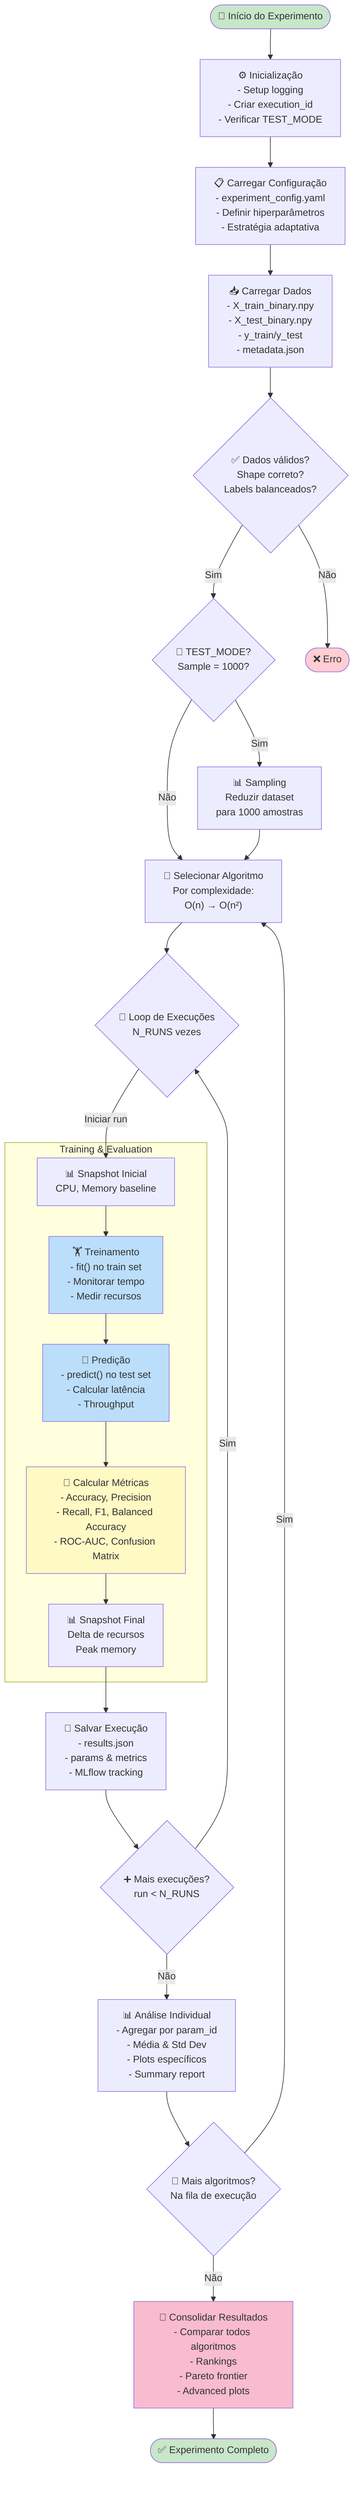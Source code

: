 %% ========================================
%% Diagrama 2: Workflow Detalhado dos Experimentos
%% Formato: Mermaid (Flowchart)
%% Mostra o fluxo sequencial de execução dos experimentos
%% ========================================

flowchart TD
    START([🚀 Início do Experimento])
    
    %% Configuração Inicial
    INIT["⚙️ Inicialização<br/>- Setup logging<br/>- Criar execution_id<br/>- Verificar TEST_MODE"]
    CONFIG_LOAD["📋 Carregar Configuração<br/>- experiment_config.yaml<br/>- Definir hiperparâmetros<br/>- Estratégia adaptativa"]
    
    %% Carregamento de Dados
    LOAD_DATA["📥 Carregar Dados<br/>- X_train_binary.npy<br/>- X_test_binary.npy<br/>- y_train/y_test<br/>- metadata.json"]
    VERIFY_DATA{"✅ Dados válidos?<br/>Shape correto?<br/>Labels balanceados?"}
    
    %% Sampling Opcional
    SAMPLE_CHECK{"🔀 TEST_MODE?<br/>Sample = 1000?"}
    SAMPLE_DATA["📊 Sampling<br/>Reduzir dataset<br/>para 1000 amostras"]
    
    %% Loop Principal de Algoritmos
    SELECT_ALGO["🎯 Selecionar Algoritmo<br/>Por complexidade:<br/>O(n) → O(n²)"]
    
    %% Loop de Execuções
    EXECUTION_LOOP{"🔄 Loop de Execuções<br/>N_RUNS vezes"}
    
    subgraph "Training & Evaluation"
        direction TB
        RESOURCE_START["📊 Snapshot Inicial<br/>CPU, Memory baseline"]
        
        TRAIN["🏋️ Treinamento<br/>- fit() no train set<br/>- Monitorar tempo<br/>- Medir recursos"]
        
        PREDICT["🔮 Predição<br/>- predict() no test set<br/>- Calcular latência<br/>- Throughput"]
        
        CALC_METRICS["📏 Calcular Métricas<br/>- Accuracy, Precision<br/>- Recall, F1, Balanced Accuracy<br/>- ROC-AUC, Confusion Matrix"]
        
        RESOURCE_END["📊 Snapshot Final<br/>Delta de recursos<br/>Peak memory"]
        
        RESOURCE_START --> TRAIN
        TRAIN --> PREDICT
        PREDICT --> CALC_METRICS
        CALC_METRICS --> RESOURCE_END
    end
    
    %% Salvamento
    SAVE_RUN["💾 Salvar Execução<br/>- results.json<br/>- params & metrics<br/>- MLflow tracking"]
    
    %% Decisões de Loop
    MORE_RUNS{"➕ Mais execuções?<br/>run < N_RUNS"}
    MORE_ALGOS{"🔁 Mais algoritmos?<br/>Na fila de execução"}
    
    %% Análise Individual
    INDIVIDUAL_ANALYSIS["📊 Análise Individual<br/>- Agregar por param_id<br/>- Média & Std Dev<br/>- Plots específicos<br/>- Summary report"]
    
    %% Consolidação Final
    CONSOLIDATE["🔗 Consolidar Resultados<br/>- Comparar todos algoritmos<br/>- Rankings<br/>- Pareto frontier<br/>- Advanced plots"]
    
    %% Fim
    FINISH([✅ Experimento Completo])
    ERROR([❌ Erro])
    
    %% Fluxo Principal
    START --> INIT
    INIT --> CONFIG_LOAD
    CONFIG_LOAD --> LOAD_DATA
    LOAD_DATA --> VERIFY_DATA
    
    VERIFY_DATA -->|Sim| SAMPLE_CHECK
    VERIFY_DATA -->|Não| ERROR
    
    SAMPLE_CHECK -->|Sim| SAMPLE_DATA
    SAMPLE_CHECK -->|Não| SELECT_ALGO
    SAMPLE_DATA --> SELECT_ALGO
    
    SELECT_ALGO --> EXECUTION_LOOP
    EXECUTION_LOOP -->|Iniciar run| RESOURCE_START
    
    RESOURCE_END --> SAVE_RUN
    SAVE_RUN --> MORE_RUNS
    
    MORE_RUNS -->|Sim| EXECUTION_LOOP
    MORE_RUNS -->|Não| INDIVIDUAL_ANALYSIS
    
    INDIVIDUAL_ANALYSIS --> MORE_ALGOS
    MORE_ALGOS -->|Sim| SELECT_ALGO
    MORE_ALGOS -->|Não| CONSOLIDATE
    
    CONSOLIDATE --> FINISH
    
    %% Styling
    style START fill:#c8e6c9
    style FINISH fill:#c8e6c9
    style ERROR fill:#ffcdd2
    style TRAIN fill:#bbdefb
    style PREDICT fill:#bbdefb
    style CALC_METRICS fill:#fff9c4
    style CONSOLIDATE fill:#f8bbd0